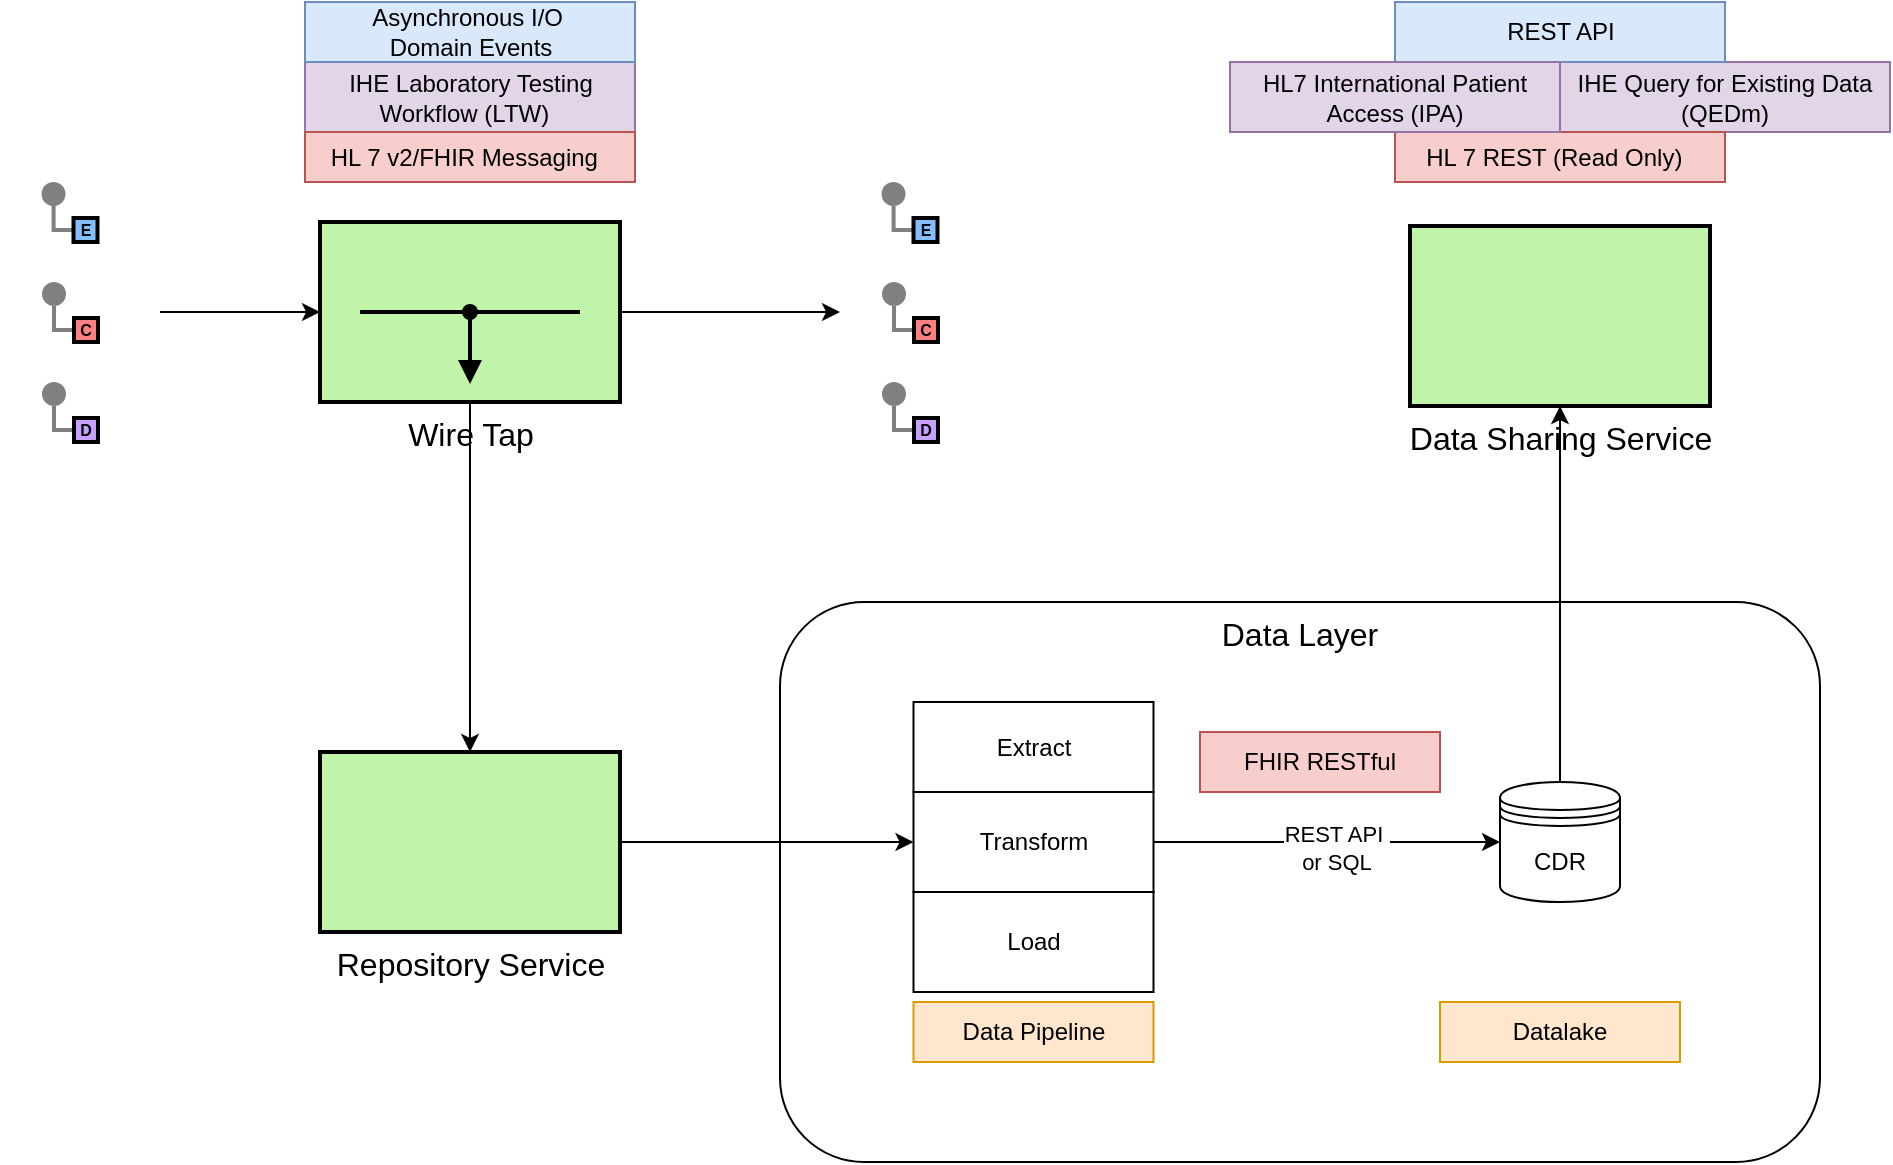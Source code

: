 <mxfile version="27.0.6">
  <diagram name="Page-1" id="4QF8zZwpviu2KnxnIhf_">
    <mxGraphModel grid="1" page="1" gridSize="10" guides="1" tooltips="1" connect="1" arrows="1" fold="1" pageScale="1" pageWidth="827" pageHeight="1169" math="0" shadow="0">
      <root>
        <mxCell id="0" />
        <mxCell id="1" parent="0" />
        <mxCell id="oFwFl6e0-aOz6lBSiZdN-1" value="Data Layer" style="rounded=1;whiteSpace=wrap;html=1;verticalAlign=top;fontSize=16;" vertex="1" parent="1">
          <mxGeometry x="510" y="560" width="520" height="280" as="geometry" />
        </mxCell>
        <mxCell id="-Z1LP4OinahVajAx4-7G-2" value="" style="rounded=0;whiteSpace=wrap;html=1;strokeColor=none;" vertex="1" parent="1">
          <mxGeometry x="120" y="330" width="80" height="170" as="geometry" />
        </mxCell>
        <mxCell id="-Z1LP4OinahVajAx4-7G-3" value="" style="edgeStyle=orthogonalEdgeStyle;rounded=0;exitX=0;exitY=0.5;endArrow=none;dashed=0;html=1;strokeColor=#808080;strokeWidth=2;" edge="1" parent="1" source="-Z1LP4OinahVajAx4-7G-5" target="-Z1LP4OinahVajAx4-7G-4">
          <mxGeometry relative="1" as="geometry" />
        </mxCell>
        <mxCell id="-Z1LP4OinahVajAx4-7G-4" value="" style="strokeWidth=2;dashed=0;align=center;fontSize=8;shape=ellipse;fillColor=#808080;strokeColor=none;" vertex="1" parent="1">
          <mxGeometry x="140.75" y="350" width="12" height="12" as="geometry" />
        </mxCell>
        <mxCell id="-Z1LP4OinahVajAx4-7G-5" value="E" style="strokeWidth=2;dashed=0;align=center;fontSize=8;shape=rect;fillColor=#83BEFF;fontStyle=1;whiteSpace=wrap;html=1;" vertex="1" parent="1">
          <mxGeometry x="156.75" y="368" width="12" height="12" as="geometry" />
        </mxCell>
        <mxCell id="-Z1LP4OinahVajAx4-7G-6" value="" style="edgeStyle=orthogonalEdgeStyle;rounded=0;exitX=0;exitY=0.5;endArrow=none;dashed=0;html=1;strokeColor=#808080;strokeWidth=2;" edge="1" parent="1" source="-Z1LP4OinahVajAx4-7G-8" target="-Z1LP4OinahVajAx4-7G-7">
          <mxGeometry relative="1" as="geometry" />
        </mxCell>
        <mxCell id="-Z1LP4OinahVajAx4-7G-7" value="" style="strokeWidth=2;dashed=0;align=center;fontSize=8;shape=ellipse;fillColor=#808080;strokeColor=none;" vertex="1" parent="1">
          <mxGeometry x="141" y="400" width="12" height="12" as="geometry" />
        </mxCell>
        <mxCell id="-Z1LP4OinahVajAx4-7G-8" value="C" style="strokeWidth=2;dashed=0;align=center;fontSize=8;shape=rect;fillColor=#FF8080;fontStyle=1;whiteSpace=wrap;html=1;" vertex="1" parent="1">
          <mxGeometry x="157" y="418" width="12" height="12" as="geometry" />
        </mxCell>
        <mxCell id="-Z1LP4OinahVajAx4-7G-9" value="" style="edgeStyle=orthogonalEdgeStyle;rounded=0;exitX=0;exitY=0.5;endArrow=none;dashed=0;html=1;strokeColor=#808080;strokeWidth=2;" edge="1" parent="1" source="-Z1LP4OinahVajAx4-7G-11" target="-Z1LP4OinahVajAx4-7G-10">
          <mxGeometry relative="1" as="geometry" />
        </mxCell>
        <mxCell id="-Z1LP4OinahVajAx4-7G-10" value="" style="strokeWidth=2;dashed=0;align=center;fontSize=8;shape=ellipse;fillColor=#808080;strokeColor=none;" vertex="1" parent="1">
          <mxGeometry x="141" y="450" width="12" height="12" as="geometry" />
        </mxCell>
        <mxCell id="-Z1LP4OinahVajAx4-7G-11" value="D" style="strokeWidth=2;dashed=0;align=center;fontSize=8;shape=rect;fillColor=#C7A0FF;fontStyle=1;whiteSpace=wrap;html=1;" vertex="1" parent="1">
          <mxGeometry x="157" y="468" width="12" height="12" as="geometry" />
        </mxCell>
        <mxCell id="-Z1LP4OinahVajAx4-7G-12" style="edgeStyle=orthogonalEdgeStyle;rounded=0;orthogonalLoop=1;jettySize=auto;html=1;entryX=0;entryY=0.5;entryDx=0;entryDy=0;" edge="1" parent="1" source="-Z1LP4OinahVajAx4-7G-24" target="-Z1LP4OinahVajAx4-7G-14">
          <mxGeometry relative="1" as="geometry" />
        </mxCell>
        <mxCell id="-Z1LP4OinahVajAx4-7G-14" value="" style="rounded=0;whiteSpace=wrap;html=1;strokeColor=none;" vertex="1" parent="1">
          <mxGeometry x="540" y="330" width="80" height="170" as="geometry" />
        </mxCell>
        <mxCell id="-Z1LP4OinahVajAx4-7G-15" value="" style="edgeStyle=orthogonalEdgeStyle;rounded=0;exitX=0;exitY=0.5;endArrow=none;dashed=0;html=1;strokeColor=#808080;strokeWidth=2;" edge="1" parent="1" source="-Z1LP4OinahVajAx4-7G-17" target="-Z1LP4OinahVajAx4-7G-16">
          <mxGeometry relative="1" as="geometry" />
        </mxCell>
        <mxCell id="-Z1LP4OinahVajAx4-7G-16" value="" style="strokeWidth=2;dashed=0;align=center;fontSize=8;shape=ellipse;fillColor=#808080;strokeColor=none;" vertex="1" parent="1">
          <mxGeometry x="560.75" y="350" width="12" height="12" as="geometry" />
        </mxCell>
        <mxCell id="-Z1LP4OinahVajAx4-7G-17" value="E" style="strokeWidth=2;dashed=0;align=center;fontSize=8;shape=rect;fillColor=#83BEFF;fontStyle=1;whiteSpace=wrap;html=1;" vertex="1" parent="1">
          <mxGeometry x="576.75" y="368" width="12" height="12" as="geometry" />
        </mxCell>
        <mxCell id="-Z1LP4OinahVajAx4-7G-18" value="" style="edgeStyle=orthogonalEdgeStyle;rounded=0;exitX=0;exitY=0.5;endArrow=none;dashed=0;html=1;strokeColor=#808080;strokeWidth=2;" edge="1" parent="1" source="-Z1LP4OinahVajAx4-7G-20" target="-Z1LP4OinahVajAx4-7G-19">
          <mxGeometry relative="1" as="geometry" />
        </mxCell>
        <mxCell id="-Z1LP4OinahVajAx4-7G-19" value="" style="strokeWidth=2;dashed=0;align=center;fontSize=8;shape=ellipse;fillColor=#808080;strokeColor=none;" vertex="1" parent="1">
          <mxGeometry x="561" y="400" width="12" height="12" as="geometry" />
        </mxCell>
        <mxCell id="-Z1LP4OinahVajAx4-7G-20" value="C" style="strokeWidth=2;dashed=0;align=center;fontSize=8;shape=rect;fillColor=#FF8080;fontStyle=1;whiteSpace=wrap;html=1;" vertex="1" parent="1">
          <mxGeometry x="577" y="418" width="12" height="12" as="geometry" />
        </mxCell>
        <mxCell id="-Z1LP4OinahVajAx4-7G-21" value="" style="edgeStyle=orthogonalEdgeStyle;rounded=0;exitX=0;exitY=0.5;endArrow=none;dashed=0;html=1;strokeColor=#808080;strokeWidth=2;" edge="1" parent="1" source="-Z1LP4OinahVajAx4-7G-23" target="-Z1LP4OinahVajAx4-7G-22">
          <mxGeometry relative="1" as="geometry" />
        </mxCell>
        <mxCell id="-Z1LP4OinahVajAx4-7G-22" value="" style="strokeWidth=2;dashed=0;align=center;fontSize=8;shape=ellipse;fillColor=#808080;strokeColor=none;" vertex="1" parent="1">
          <mxGeometry x="561" y="450" width="12" height="12" as="geometry" />
        </mxCell>
        <mxCell id="-Z1LP4OinahVajAx4-7G-23" value="D" style="strokeWidth=2;dashed=0;align=center;fontSize=8;shape=rect;fillColor=#C7A0FF;fontStyle=1;whiteSpace=wrap;html=1;" vertex="1" parent="1">
          <mxGeometry x="577" y="468" width="12" height="12" as="geometry" />
        </mxCell>
        <mxCell id="-Z1LP4OinahVajAx4-7G-25" value="" style="edgeStyle=orthogonalEdgeStyle;rounded=0;orthogonalLoop=1;jettySize=auto;html=1;entryX=0;entryY=0.5;entryDx=0;entryDy=0;exitX=1;exitY=0.5;exitDx=0;exitDy=0;" edge="1" parent="1" source="-Z1LP4OinahVajAx4-7G-2" target="-Z1LP4OinahVajAx4-7G-24">
          <mxGeometry relative="1" as="geometry">
            <mxPoint x="445" y="415" as="sourcePoint" />
            <mxPoint x="720" y="415" as="targetPoint" />
          </mxGeometry>
        </mxCell>
        <mxCell id="-Z1LP4OinahVajAx4-7G-28" style="edgeStyle=orthogonalEdgeStyle;rounded=0;orthogonalLoop=1;jettySize=auto;html=1;" edge="1" parent="1" source="-Z1LP4OinahVajAx4-7G-24" target="-Z1LP4OinahVajAx4-7G-27">
          <mxGeometry relative="1" as="geometry" />
        </mxCell>
        <mxCell id="-Z1LP4OinahVajAx4-7G-24" value="&lt;font style=&quot;font-size: 16px;&quot;&gt;Wire Tap&lt;/font&gt;" style="html=1;strokeWidth=2;outlineConnect=0;dashed=0;align=center;fontSize=8;verticalLabelPosition=bottom;verticalAlign=top;shape=mxgraph.eip.wire_tap;fillColor=#c0f5a9" vertex="1" parent="1">
          <mxGeometry x="280" y="370" width="150" height="90" as="geometry" />
        </mxCell>
        <mxCell id="oFwFl6e0-aOz6lBSiZdN-3" style="edgeStyle=orthogonalEdgeStyle;rounded=0;orthogonalLoop=1;jettySize=auto;html=1;entryX=0.5;entryY=1;entryDx=0;entryDy=0;" edge="1" parent="1" source="-Z1LP4OinahVajAx4-7G-26" target="oFwFl6e0-aOz6lBSiZdN-2">
          <mxGeometry relative="1" as="geometry">
            <mxPoint x="900" y="532" as="targetPoint" />
          </mxGeometry>
        </mxCell>
        <mxCell id="-Z1LP4OinahVajAx4-7G-26" value="CDR" style="shape=datastore;whiteSpace=wrap;html=1;" vertex="1" parent="1">
          <mxGeometry x="870" y="650" width="60" height="60" as="geometry" />
        </mxCell>
        <mxCell id="-Z1LP4OinahVajAx4-7G-32" style="edgeStyle=orthogonalEdgeStyle;rounded=0;orthogonalLoop=1;jettySize=auto;html=1;" edge="1" parent="1" source="-Z1LP4OinahVajAx4-7G-27" target="-Z1LP4OinahVajAx4-7G-30">
          <mxGeometry relative="1" as="geometry" />
        </mxCell>
        <mxCell id="-Z1LP4OinahVajAx4-7G-27" value="&lt;font style=&quot;font-size: 16px;&quot;&gt;Repository Service&lt;/font&gt;" style="strokeWidth=2;dashed=0;align=center;fontSize=8;shape=rect;fillColor=#c0f5a9;verticalLabelPosition=bottom;verticalAlign=top;html=1;" vertex="1" parent="1">
          <mxGeometry x="280" y="635" width="150" height="90" as="geometry" />
        </mxCell>
        <mxCell id="-Z1LP4OinahVajAx4-7G-29" value="Extract" style="rounded=0;whiteSpace=wrap;html=1;" vertex="1" parent="1">
          <mxGeometry x="576.75" y="610" width="120" height="45" as="geometry" />
        </mxCell>
        <mxCell id="-Z1LP4OinahVajAx4-7G-33" style="edgeStyle=orthogonalEdgeStyle;rounded=0;orthogonalLoop=1;jettySize=auto;html=1;entryX=0;entryY=0.5;entryDx=0;entryDy=0;" edge="1" parent="1" source="-Z1LP4OinahVajAx4-7G-30" target="-Z1LP4OinahVajAx4-7G-26">
          <mxGeometry relative="1" as="geometry" />
        </mxCell>
        <mxCell id="-Z1LP4OinahVajAx4-7G-34" value="REST API&amp;nbsp;&lt;br&gt;or SQL" style="edgeLabel;html=1;align=center;verticalAlign=middle;resizable=0;points=[];" connectable="0" vertex="1" parent="-Z1LP4OinahVajAx4-7G-33">
          <mxGeometry x="0.044" y="-3" relative="1" as="geometry">
            <mxPoint as="offset" />
          </mxGeometry>
        </mxCell>
        <mxCell id="-Z1LP4OinahVajAx4-7G-30" value="Transform" style="rounded=0;whiteSpace=wrap;html=1;" vertex="1" parent="1">
          <mxGeometry x="576.75" y="655" width="120" height="50" as="geometry" />
        </mxCell>
        <mxCell id="-Z1LP4OinahVajAx4-7G-31" value="Load" style="rounded=0;whiteSpace=wrap;html=1;" vertex="1" parent="1">
          <mxGeometry x="576.75" y="705" width="120" height="50" as="geometry" />
        </mxCell>
        <mxCell id="-Z1LP4OinahVajAx4-7G-35" value="&lt;font&gt;Data Pipeline&lt;/font&gt;" style="text;html=1;align=center;verticalAlign=middle;whiteSpace=wrap;rounded=0;fillColor=#ffe6cc;strokeColor=#d79b00;" vertex="1" parent="1">
          <mxGeometry x="576.75" y="760" width="120" height="30" as="geometry" />
        </mxCell>
        <mxCell id="-Z1LP4OinahVajAx4-7G-36" value="FHIR RESTful" style="rounded=0;whiteSpace=wrap;html=1;fillColor=#f8cecc;strokeColor=#b85450;" vertex="1" parent="1">
          <mxGeometry x="720" y="625" width="120" height="30" as="geometry" />
        </mxCell>
        <mxCell id="-Z1LP4OinahVajAx4-7G-37" value="IHE Laboratory Testing Workflow (LTW)&amp;nbsp;&amp;nbsp;" style="rounded=0;whiteSpace=wrap;html=1;fillColor=#e1d5e7;strokeColor=#9673a6;" vertex="1" parent="1">
          <mxGeometry x="272.5" y="290" width="165" height="35" as="geometry" />
        </mxCell>
        <mxCell id="-Z1LP4OinahVajAx4-7G-38" value="Asynchronous I/O&amp;nbsp;&lt;br&gt;Domain Events" style="rounded=0;whiteSpace=wrap;html=1;fillColor=#dae8fc;strokeColor=#6c8ebf;" vertex="1" parent="1">
          <mxGeometry x="272.5" y="260" width="165" height="30" as="geometry" />
        </mxCell>
        <mxCell id="-Z1LP4OinahVajAx4-7G-39" value="HL 7 v2/FHIR Messaging&amp;nbsp;&amp;nbsp;" style="rounded=0;whiteSpace=wrap;html=1;fillColor=#f8cecc;strokeColor=#b85450;" vertex="1" parent="1">
          <mxGeometry x="272.5" y="325" width="165" height="25" as="geometry" />
        </mxCell>
        <mxCell id="-Z1LP4OinahVajAx4-7G-41" value="&lt;font&gt;Datalake&lt;/font&gt;" style="text;html=1;align=center;verticalAlign=middle;whiteSpace=wrap;rounded=0;fillColor=#ffe6cc;strokeColor=#d79b00;" vertex="1" parent="1">
          <mxGeometry x="840" y="760" width="120" height="30" as="geometry" />
        </mxCell>
        <mxCell id="oFwFl6e0-aOz6lBSiZdN-2" value="&lt;font style=&quot;font-size: 16px;&quot;&gt;Data Sharing Service&lt;/font&gt;" style="strokeWidth=2;dashed=0;align=center;fontSize=8;shape=rect;fillColor=#c0f5a9;verticalLabelPosition=bottom;verticalAlign=top;html=1;" vertex="1" parent="1">
          <mxGeometry x="825" y="372" width="150" height="90" as="geometry" />
        </mxCell>
        <mxCell id="oFwFl6e0-aOz6lBSiZdN-4" value="IHE Query for Existing Data (QEDm)" style="rounded=0;whiteSpace=wrap;html=1;fillColor=#e1d5e7;strokeColor=#9673a6;" vertex="1" parent="1">
          <mxGeometry x="900" y="290" width="165" height="35" as="geometry" />
        </mxCell>
        <mxCell id="oFwFl6e0-aOz6lBSiZdN-5" value="REST API" style="rounded=0;whiteSpace=wrap;html=1;fillColor=#dae8fc;strokeColor=#6c8ebf;" vertex="1" parent="1">
          <mxGeometry x="817.5" y="260" width="165" height="30" as="geometry" />
        </mxCell>
        <mxCell id="oFwFl6e0-aOz6lBSiZdN-6" value="HL 7 REST (Read Only)&amp;nbsp;&amp;nbsp;" style="rounded=0;whiteSpace=wrap;html=1;fillColor=#f8cecc;strokeColor=#b85450;" vertex="1" parent="1">
          <mxGeometry x="817.5" y="325" width="165" height="25" as="geometry" />
        </mxCell>
        <mxCell id="oFwFl6e0-aOz6lBSiZdN-7" value="HL7 International Patient Access (IPA)" style="rounded=0;whiteSpace=wrap;html=1;fillColor=#e1d5e7;strokeColor=#9673a6;" vertex="1" parent="1">
          <mxGeometry x="735" y="290" width="165" height="35" as="geometry" />
        </mxCell>
      </root>
    </mxGraphModel>
  </diagram>
</mxfile>
